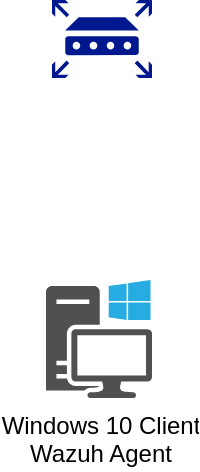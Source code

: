 <mxfile version="24.5.2" type="github">
  <diagram name="Page-1" id="nlbGMaZcJaz8c30azb57">
    <mxGraphModel dx="1434" dy="780" grid="1" gridSize="10" guides="1" tooltips="1" connect="1" arrows="1" fold="1" page="1" pageScale="1" pageWidth="850" pageHeight="1100" math="0" shadow="0">
      <root>
        <mxCell id="0" />
        <mxCell id="1" parent="0" />
        <mxCell id="VgwucHjoBokB7FiHYRz_-1" value="Windows 10 Client&lt;div&gt;Wazuh Agent&lt;/div&gt;" style="sketch=0;pointerEvents=1;shadow=0;dashed=0;html=1;strokeColor=none;fillColor=#505050;labelPosition=center;verticalLabelPosition=bottom;verticalAlign=top;outlineConnect=0;align=center;shape=mxgraph.office.devices.workstation_pc;" vertex="1" parent="1">
          <mxGeometry x="410" y="530" width="53" height="59" as="geometry" />
        </mxCell>
        <mxCell id="VgwucHjoBokB7FiHYRz_-2" value="" style="sketch=0;aspect=fixed;pointerEvents=1;shadow=0;dashed=0;html=1;strokeColor=none;labelPosition=center;verticalLabelPosition=bottom;verticalAlign=top;align=center;fillColor=#00188D;shape=mxgraph.mscae.enterprise.router" vertex="1" parent="1">
          <mxGeometry x="413" y="390" width="50" height="39" as="geometry" />
        </mxCell>
      </root>
    </mxGraphModel>
  </diagram>
</mxfile>
